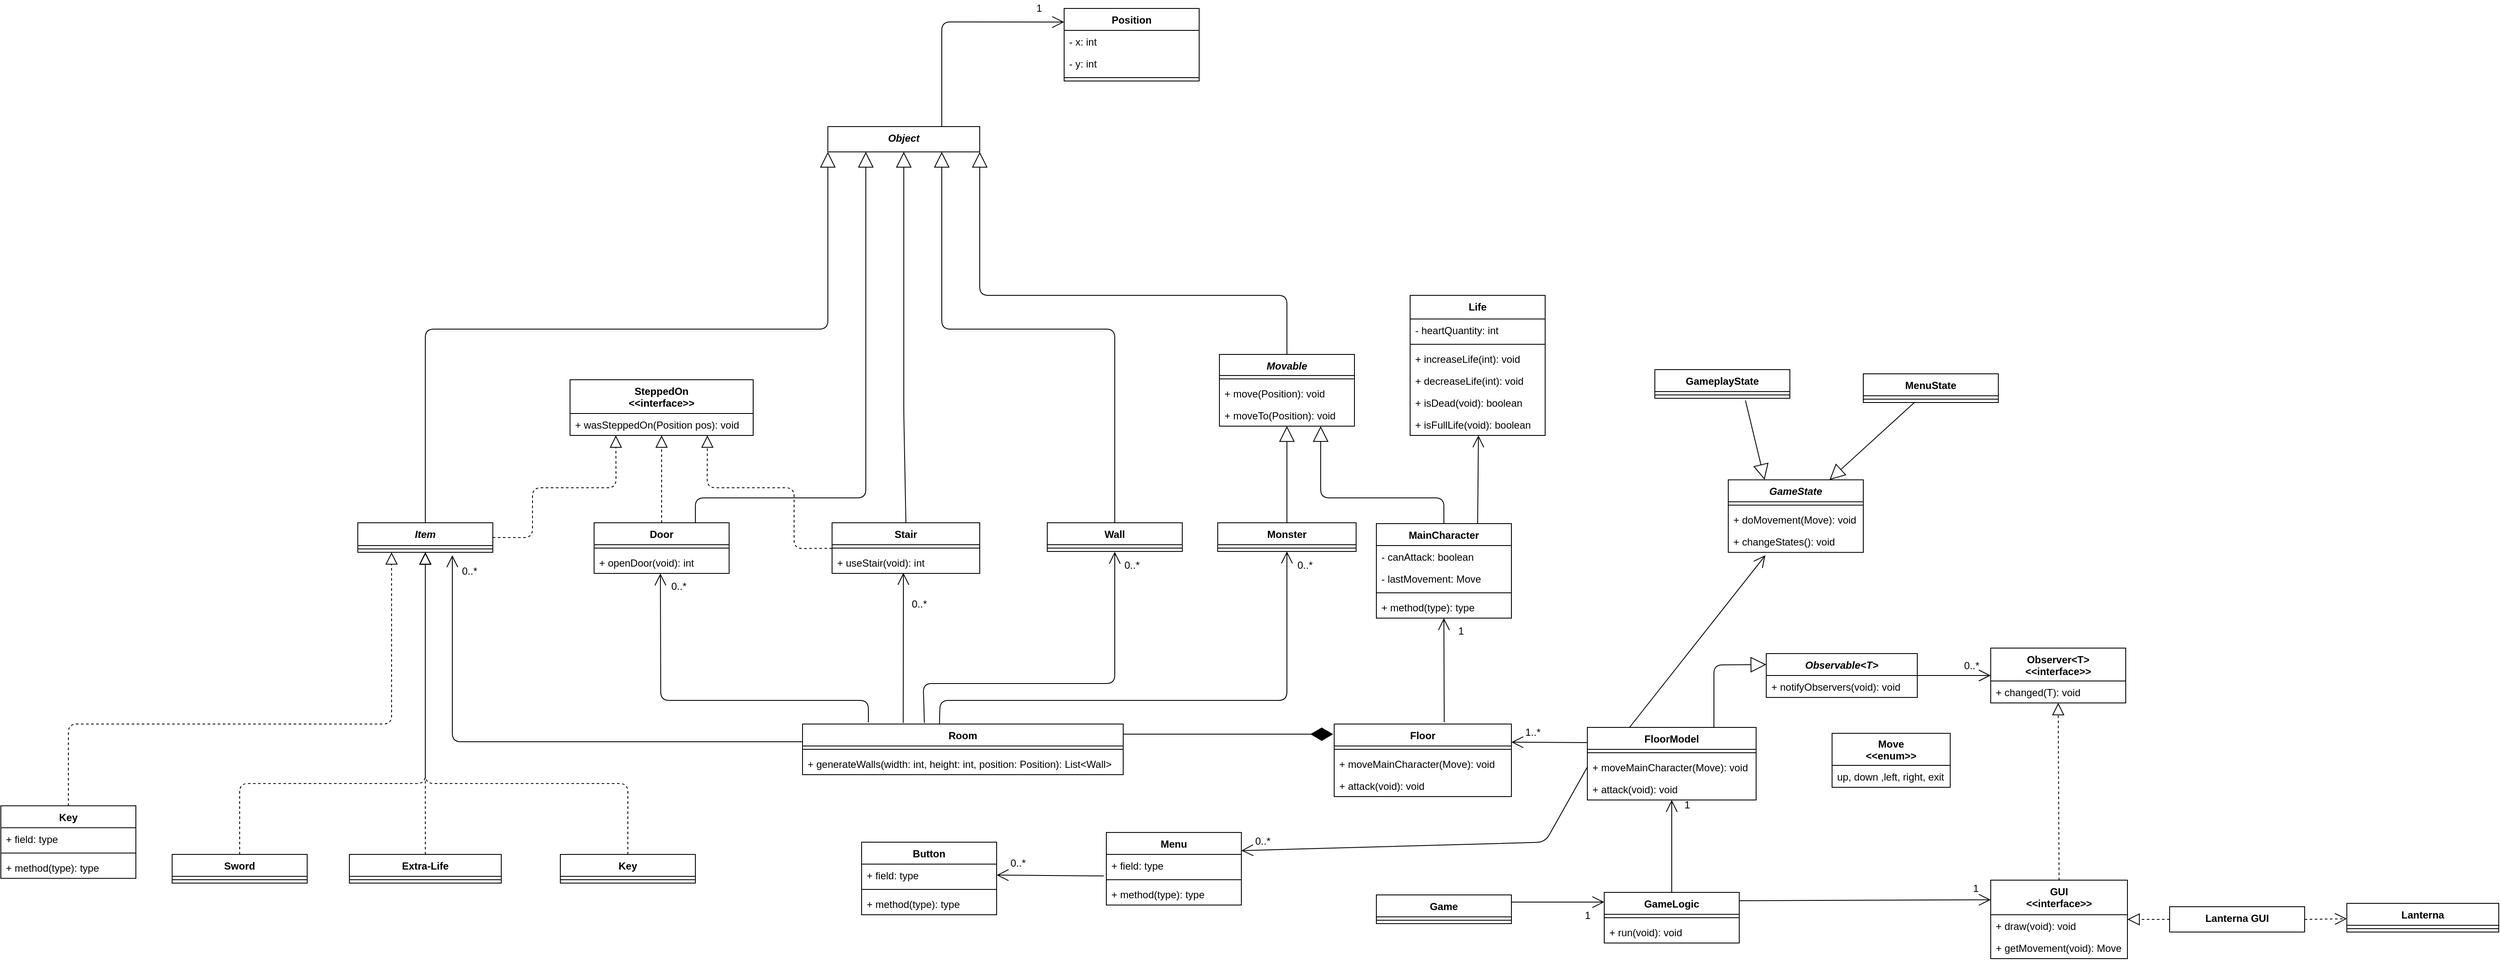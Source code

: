 <mxfile version="11.1.4" type="device"><diagram id="Qv5fJhlNyHThCn63AGKS" name="Page-1"><mxGraphModel dx="2746" dy="2834" grid="1" gridSize="10" guides="1" tooltips="1" connect="1" arrows="1" fold="1" page="1" pageScale="1" pageWidth="827" pageHeight="1169" math="0" shadow="0"><root><mxCell id="0"/><mxCell id="1" parent="0"/><mxCell id="BtzxrmAWBat_4gw1pNYt-29" value="" style="endArrow=block;endSize=16;endFill=0;html=1;entryX=1;entryY=1;entryDx=0;entryDy=0;exitX=0.5;exitY=0;exitDx=0;exitDy=0;" parent="1" source="BtzxrmAWBat_4gw1pNYt-17" target="BtzxrmAWBat_4gw1pNYt-1" edge="1"><mxGeometry y="60" width="160" relative="1" as="geometry"><mxPoint x="130" y="-1928" as="sourcePoint"/><mxPoint x="290" y="-1928" as="targetPoint"/><mxPoint as="offset"/><Array as="points"><mxPoint x="494" y="-1988"/><mxPoint x="130" y="-1988"/></Array></mxGeometry></mxCell><mxCell id="BtzxrmAWBat_4gw1pNYt-39" value="" style="endArrow=block;endSize=16;endFill=0;html=1;entryX=0.5;entryY=1;entryDx=0;entryDy=0;exitX=0.5;exitY=0;exitDx=0;exitDy=0;" parent="1" source="BtzxrmAWBat_4gw1pNYt-25" target="BtzxrmAWBat_4gw1pNYt-17" edge="1"><mxGeometry y="60" width="160" relative="1" as="geometry"><mxPoint x="890" y="-1828" as="sourcePoint"/><mxPoint x="770" y="-1914" as="targetPoint"/><mxPoint as="offset"/></mxGeometry></mxCell><mxCell id="BtzxrmAWBat_4gw1pNYt-44" value="" style="endArrow=block;endSize=16;endFill=0;html=1;exitX=0.5;exitY=0;exitDx=0;exitDy=0;entryX=0.75;entryY=1;entryDx=0;entryDy=0;" parent="1" source="BtzxrmAWBat_4gw1pNYt-40" target="BtzxrmAWBat_4gw1pNYt-17" edge="1"><mxGeometry y="60" width="160" relative="1" as="geometry"><mxPoint x="770" y="-1818" as="sourcePoint"/><mxPoint x="710" y="-1919" as="targetPoint"/><mxPoint as="offset"/><Array as="points"><mxPoint x="680" y="-1748"/><mxPoint x="534" y="-1748"/></Array></mxGeometry></mxCell><mxCell id="BtzxrmAWBat_4gw1pNYt-58" value="" style="endArrow=block;endSize=16;endFill=0;html=1;entryX=0.25;entryY=1;entryDx=0;entryDy=0;exitX=0.75;exitY=0;exitDx=0;exitDy=0;" parent="1" source="BtzxrmAWBat_4gw1pNYt-49" target="BtzxrmAWBat_4gw1pNYt-1" edge="1"><mxGeometry y="60" width="160" relative="1" as="geometry"><mxPoint x="-99.92" y="-1998" as="sourcePoint"/><mxPoint x="-10" y="-2094" as="targetPoint"/><mxPoint as="offset"/><Array as="points"><mxPoint x="-207" y="-1748"/><mxPoint x="-5" y="-1748"/></Array></mxGeometry></mxCell><mxCell id="BtzxrmAWBat_4gw1pNYt-69" value="" style="endArrow=block;dashed=1;endFill=0;endSize=12;html=1;exitX=0.5;exitY=0;exitDx=0;exitDy=0;entryX=0.5;entryY=1;entryDx=0;entryDy=0;" parent="1" source="BtzxrmAWBat_4gw1pNYt-70" target="BtzxrmAWBat_4gw1pNYt-54" edge="1"><mxGeometry width="160" relative="1" as="geometry"><mxPoint x="-627" y="-1453.5" as="sourcePoint"/><mxPoint x="-575" y="-1555.5" as="targetPoint"/><Array as="points"><mxPoint x="-747" y="-1409.5"/><mxPoint x="-527" y="-1409.5"/></Array></mxGeometry></mxCell><mxCell id="BtzxrmAWBat_4gw1pNYt-78" value="" style="endArrow=block;dashed=1;endFill=0;endSize=12;html=1;exitX=0.5;exitY=0;exitDx=0;exitDy=0;entryX=0.5;entryY=1;entryDx=0;entryDy=0;" parent="1" source="BtzxrmAWBat_4gw1pNYt-74" target="BtzxrmAWBat_4gw1pNYt-54" edge="1"><mxGeometry width="160" relative="1" as="geometry"><mxPoint x="-417" y="-1453.5" as="sourcePoint"/><mxPoint x="-527" y="-1680" as="targetPoint"/><Array as="points"><mxPoint x="-287" y="-1409.5"/><mxPoint x="-527" y="-1409.5"/></Array></mxGeometry></mxCell><mxCell id="BtzxrmAWBat_4gw1pNYt-83" value="" style="endArrow=block;dashed=1;endFill=0;endSize=12;html=1;entryX=0.5;entryY=1;entryDx=0;entryDy=0;exitX=0.5;exitY=0;exitDx=0;exitDy=0;" parent="1" source="BtzxrmAWBat_4gw1pNYt-79" target="BtzxrmAWBat_4gw1pNYt-54" edge="1"><mxGeometry width="160" relative="1" as="geometry"><mxPoint x="-530" y="-1329.5" as="sourcePoint"/><mxPoint x="-537" y="-1534.5" as="targetPoint"/></mxGeometry></mxCell><mxCell id="-HOVzy_g3Raz-rn3mTnw-9" value="" style="endArrow=open;endSize=12;dashed=1;html=1;exitX=1;exitY=0.5;exitDx=0;exitDy=0;" parent="1" source="-HOVzy_g3Raz-rn3mTnw-5" target="-HOVzy_g3Raz-rn3mTnw-1" edge="1"><mxGeometry x="-0.5" y="-40" width="160" relative="1" as="geometry"><mxPoint x="1724" y="-1228.59" as="sourcePoint"/><mxPoint x="1780" y="-1239.5" as="targetPoint"/><mxPoint as="offset"/></mxGeometry></mxCell><mxCell id="-HOVzy_g3Raz-rn3mTnw-19" value="" style="endArrow=diamondThin;endFill=1;endSize=24;html=1;entryX=-0.006;entryY=0.14;entryDx=0;entryDy=0;entryPerimeter=0;" parent="1" target="-HOVzy_g3Raz-rn3mTnw-10" edge="1"><mxGeometry width="160" relative="1" as="geometry"><mxPoint x="300" y="-1468" as="sourcePoint"/><mxPoint x="500" y="-1453" as="targetPoint"/></mxGeometry></mxCell><mxCell id="-HOVzy_g3Raz-rn3mTnw-61" value="" style="endArrow=open;endFill=1;endSize=12;html=1;exitX=0.621;exitY=-0.025;exitDx=0;exitDy=0;entryX=0.5;entryY=1;entryDx=0;entryDy=0;exitPerimeter=0;" parent="1" source="-HOVzy_g3Raz-rn3mTnw-10" target="BtzxrmAWBat_4gw1pNYt-40" edge="1"><mxGeometry width="160" relative="1" as="geometry"><mxPoint x="430" y="-1608" as="sourcePoint"/><mxPoint x="600" y="-1708" as="targetPoint"/></mxGeometry></mxCell><mxCell id="-HOVzy_g3Raz-rn3mTnw-62" value="" style="endArrow=open;endFill=1;endSize=12;html=1;exitX=0.427;exitY=0.025;exitDx=0;exitDy=0;entryX=0.5;entryY=1;entryDx=0;entryDy=0;exitPerimeter=0;" parent="1" source="-HOVzy_g3Raz-rn3mTnw-15" target="BtzxrmAWBat_4gw1pNYt-25" edge="1"><mxGeometry width="160" relative="1" as="geometry"><mxPoint x="254" y="-1528" as="sourcePoint"/><mxPoint x="492" y="-1680" as="targetPoint"/><Array as="points"><mxPoint x="83" y="-1508"/><mxPoint x="330" y="-1508"/><mxPoint x="494" y="-1508"/></Array></mxGeometry></mxCell><mxCell id="-HOVzy_g3Raz-rn3mTnw-63" value="0..*" style="text;html=1;align=center;verticalAlign=middle;resizable=0;points=[];autosize=1;" parent="1" vertex="1"><mxGeometry x="500" y="-1678.5" width="30" height="20" as="geometry"/></mxCell><mxCell id="-HOVzy_g3Raz-rn3mTnw-64" value="" style="endArrow=open;endFill=1;endSize=12;html=1;" parent="1" edge="1"><mxGeometry width="160" relative="1" as="geometry"><mxPoint x="-46" y="-1459" as="sourcePoint"/><mxPoint x="-495" y="-1680" as="targetPoint"/><Array as="points"><mxPoint x="-120" y="-1459"/><mxPoint x="-250" y="-1459"/><mxPoint x="-388" y="-1459"/><mxPoint x="-495" y="-1459"/></Array></mxGeometry></mxCell><mxCell id="-HOVzy_g3Raz-rn3mTnw-66" value="0..*" style="text;html=1;align=center;verticalAlign=middle;resizable=0;points=[];autosize=1;" parent="1" vertex="1"><mxGeometry x="-490" y="-1671.5" width="30" height="20" as="geometry"/></mxCell><mxCell id="-HOVzy_g3Raz-rn3mTnw-69" value="" style="endArrow=open;endFill=1;endSize=12;html=1;entryX=1;entryY=0.25;entryDx=0;entryDy=0;exitX=0.007;exitY=0.209;exitDx=0;exitDy=0;exitPerimeter=0;" parent="1" source="KQ9ZvTbvdiANyhkOMmQp-49" target="-HOVzy_g3Raz-rn3mTnw-10" edge="1"><mxGeometry width="160" relative="1" as="geometry"><mxPoint x="734" y="-1284" as="sourcePoint"/><mxPoint x="894" y="-1284" as="targetPoint"/></mxGeometry></mxCell><mxCell id="-HOVzy_g3Raz-rn3mTnw-70" value="1..*" style="text;html=1;align=center;verticalAlign=middle;resizable=0;points=[];autosize=1;" parent="1" vertex="1"><mxGeometry x="770" y="-1480" width="30" height="20" as="geometry"/></mxCell><mxCell id="-HOVzy_g3Raz-rn3mTnw-75" value="" style="endArrow=open;endFill=1;endSize=12;html=1;entryX=0;entryY=0.25;entryDx=0;entryDy=0;exitX=0.999;exitY=0.165;exitDx=0;exitDy=0;exitPerimeter=0;" parent="1" source="KQ9ZvTbvdiANyhkOMmQp-55" target="-HOVzy_g3Raz-rn3mTnw-71" edge="1"><mxGeometry width="160" relative="1" as="geometry"><mxPoint x="1320" y="-1260" as="sourcePoint"/><mxPoint x="1438.752" y="-1229.922" as="targetPoint"/></mxGeometry></mxCell><mxCell id="-HOVzy_g3Raz-rn3mTnw-76" value="1" style="text;html=1;align=center;verticalAlign=middle;resizable=0;points=[];autosize=1;" parent="1" vertex="1"><mxGeometry x="1300" y="-1295" width="20" height="20" as="geometry"/></mxCell><mxCell id="-HOVzy_g3Raz-rn3mTnw-77" value="" style="endArrow=block;dashed=1;endFill=0;endSize=12;html=1;exitX=0;exitY=0.5;exitDx=0;exitDy=0;" parent="1" source="-HOVzy_g3Raz-rn3mTnw-5" target="-HOVzy_g3Raz-rn3mTnw-71" edge="1"><mxGeometry width="160" relative="1" as="geometry"><mxPoint x="1624" y="-1302.5" as="sourcePoint"/><mxPoint x="1590" y="-1245.5" as="targetPoint"/></mxGeometry></mxCell><mxCell id="QxJhf970LklTc19d8pZJ-1" value="1" style="text;html=1;align=center;verticalAlign=middle;resizable=0;points=[];autosize=1;" parent="1" vertex="1"><mxGeometry x="690" y="-1600" width="20" height="20" as="geometry"/></mxCell><mxCell id="QxJhf970LklTc19d8pZJ-8" value="" style="endArrow=block;endSize=16;endFill=0;html=1;entryX=0.75;entryY=1;entryDx=0;entryDy=0;exitX=0.5;exitY=0;exitDx=0;exitDy=0;" parent="1" source="dQD2UzxbsZ20YHqTArjw-9" target="BtzxrmAWBat_4gw1pNYt-1" edge="1"><mxGeometry width="160" relative="1" as="geometry"><mxPoint x="170" y="-2078" as="sourcePoint"/><mxPoint x="160" y="-2068" as="targetPoint"/><Array as="points"><mxPoint x="290" y="-1948"/><mxPoint x="85" y="-1948"/></Array></mxGeometry></mxCell><mxCell id="QxJhf970LklTc19d8pZJ-13" value="" style="endArrow=open;endFill=1;endSize=12;html=1;entryX=0.491;entryY=1.005;entryDx=0;entryDy=0;entryPerimeter=0;" parent="1" target="BtzxrmAWBat_4gw1pNYt-52" edge="1"><mxGeometry width="160" relative="1" as="geometry"><mxPoint x="-2" y="-1482" as="sourcePoint"/><mxPoint x="-70" y="-1688" as="targetPoint"/><Array as="points"><mxPoint x="-2" y="-1508"/><mxPoint x="-248" y="-1508"/></Array></mxGeometry></mxCell><mxCell id="QxJhf970LklTc19d8pZJ-16" value="" style="endArrow=open;endFill=1;endSize=12;html=1;exitX=0.75;exitY=0;exitDx=0;exitDy=0;entryX=0.506;entryY=1;entryDx=0;entryDy=0;entryPerimeter=0;" parent="1" source="BtzxrmAWBat_4gw1pNYt-40" target="QxJhf970LklTc19d8pZJ-20" edge="1"><mxGeometry width="160" relative="1" as="geometry"><mxPoint x="930" y="-1918" as="sourcePoint"/><mxPoint x="1100" y="-1918" as="targetPoint"/></mxGeometry></mxCell><mxCell id="QxJhf970LklTc19d8pZJ-21" value="" style="endArrow=open;endFill=1;endSize=12;html=1;exitX=0.75;exitY=0;exitDx=0;exitDy=0;entryX=0;entryY=0.188;entryDx=0;entryDy=0;entryPerimeter=0;" parent="1" source="BtzxrmAWBat_4gw1pNYt-1" target="BtzxrmAWBat_4gw1pNYt-5" edge="1"><mxGeometry width="160" relative="1" as="geometry"><mxPoint x="270" y="-2273" as="sourcePoint"/><mxPoint x="390" y="-2272.59" as="targetPoint"/><Array as="points"><mxPoint x="85" y="-2312"/></Array></mxGeometry></mxCell><mxCell id="QxJhf970LklTc19d8pZJ-22" value="1" style="text;html=1;align=center;verticalAlign=middle;resizable=0;points=[];autosize=1;" parent="1" vertex="1"><mxGeometry x="190" y="-2338" width="20" height="20" as="geometry"/></mxCell><mxCell id="dQD2UzxbsZ20YHqTArjw-20" value="" style="endArrow=open;endFill=1;endSize=12;html=1;exitX=0.314;exitY=-0.021;exitDx=0;exitDy=0;entryX=0.483;entryY=0.976;entryDx=0;entryDy=0;entryPerimeter=0;exitPerimeter=0;" parent="1" source="-HOVzy_g3Raz-rn3mTnw-15" target="dQD2UzxbsZ20YHqTArjw-8" edge="1"><mxGeometry width="160" relative="1" as="geometry"><mxPoint x="242.5" y="-1478" as="sourcePoint"/><mxPoint x="38" y="-1630" as="targetPoint"/><Array as="points"/></mxGeometry></mxCell><mxCell id="dQD2UzxbsZ20YHqTArjw-21" value="0..*" style="text;html=1;align=center;verticalAlign=middle;resizable=0;points=[];autosize=1;" parent="1" vertex="1"><mxGeometry x="42.5" y="-1632.5" width="30" height="20" as="geometry"/></mxCell><mxCell id="dQD2UzxbsZ20YHqTArjw-22" value="" style="endArrow=open;endFill=1;endSize=12;html=1;exitX=0.38;exitY=-0.021;exitDx=0;exitDy=0;exitPerimeter=0;" parent="1" source="-HOVzy_g3Raz-rn3mTnw-15" edge="1"><mxGeometry width="160" relative="1" as="geometry"><mxPoint x="298" y="-1498" as="sourcePoint"/><mxPoint x="290" y="-1684" as="targetPoint"/><Array as="points"><mxPoint x="63" y="-1528"/><mxPoint x="290" y="-1528"/></Array></mxGeometry></mxCell><mxCell id="dQD2UzxbsZ20YHqTArjw-23" value="0..*" style="text;html=1;align=center;verticalAlign=middle;resizable=0;points=[];autosize=1;" parent="1" vertex="1"><mxGeometry x="295" y="-1678.5" width="30" height="20" as="geometry"/></mxCell><mxCell id="KQ9ZvTbvdiANyhkOMmQp-1" value="" style="endArrow=block;endSize=16;endFill=0;html=1;entryX=0.5;entryY=1;entryDx=0;entryDy=0;exitX=0.5;exitY=0;exitDx=0;exitDy=0;" parent="1" source="dQD2UzxbsZ20YHqTArjw-5" target="BtzxrmAWBat_4gw1pNYt-1" edge="1"><mxGeometry y="60" width="160" relative="1" as="geometry"><mxPoint x="-117.298" y="-1734" as="sourcePoint"/><mxPoint x="5" y="-2148" as="targetPoint"/><mxPoint as="offset"/><Array as="points"><mxPoint x="40" y="-1848"/></Array></mxGeometry></mxCell><mxCell id="KQ9ZvTbvdiANyhkOMmQp-2" value="" style="endArrow=block;dashed=1;endFill=0;endSize=12;html=1;entryX=0.25;entryY=1;entryDx=0;entryDy=0;" parent="1" source="BtzxrmAWBat_4gw1pNYt-54" target="dQD2UzxbsZ20YHqTArjw-13" edge="1"><mxGeometry width="160" relative="1" as="geometry"><mxPoint x="-590" y="-1667" as="sourcePoint"/><mxPoint x="-590" y="-1898.0" as="targetPoint"/><Array as="points"><mxPoint x="-400" y="-1701"/><mxPoint x="-400" y="-1760"/><mxPoint x="-301" y="-1760"/></Array></mxGeometry></mxCell><mxCell id="KQ9ZvTbvdiANyhkOMmQp-3" value="" style="endArrow=block;dashed=1;endFill=0;endSize=12;html=1;entryX=0.5;entryY=1;entryDx=0;entryDy=0;exitX=0.5;exitY=0;exitDx=0;exitDy=0;" parent="1" source="BtzxrmAWBat_4gw1pNYt-49" target="dQD2UzxbsZ20YHqTArjw-13" edge="1"><mxGeometry width="160" relative="1" as="geometry"><mxPoint x="-410" y="-1734" as="sourcePoint"/><mxPoint x="-295" y="-1908" as="targetPoint"/></mxGeometry></mxCell><mxCell id="KQ9ZvTbvdiANyhkOMmQp-4" value="" style="endArrow=block;dashed=1;endFill=0;endSize=12;html=1;entryX=0.75;entryY=1;entryDx=0;entryDy=0;" parent="1" source="dQD2UzxbsZ20YHqTArjw-5" target="dQD2UzxbsZ20YHqTArjw-13" edge="1"><mxGeometry width="160" relative="1" as="geometry"><mxPoint x="-170" y="-1734" as="sourcePoint"/><mxPoint x="-295" y="-1908" as="targetPoint"/><Array as="points"><mxPoint x="-90" y="-1688"/><mxPoint x="-90" y="-1760"/><mxPoint x="-193" y="-1760"/></Array></mxGeometry></mxCell><mxCell id="KQ9ZvTbvdiANyhkOMmQp-5" value="" style="endArrow=block;endSize=16;endFill=0;html=1;entryX=0;entryY=1;entryDx=0;entryDy=0;exitX=0.5;exitY=0;exitDx=0;exitDy=0;" parent="1" source="BtzxrmAWBat_4gw1pNYt-54" target="BtzxrmAWBat_4gw1pNYt-1" edge="1"><mxGeometry y="60" width="160" relative="1" as="geometry"><mxPoint x="-121.759" y="-1734" as="sourcePoint"/><mxPoint x="-42.34" y="-2148.39" as="targetPoint"/><mxPoint as="offset"/><Array as="points"><mxPoint x="-527" y="-1948"/><mxPoint x="-50" y="-1948"/></Array></mxGeometry></mxCell><mxCell id="KQ9ZvTbvdiANyhkOMmQp-29" value="" style="endArrow=block;dashed=1;endFill=0;endSize=12;html=1;exitX=0.5;exitY=0;exitDx=0;exitDy=0;" parent="1" source="-HOVzy_g3Raz-rn3mTnw-71" target="KQ9ZvTbvdiANyhkOMmQp-35" edge="1"><mxGeometry width="160" relative="1" as="geometry"><mxPoint x="1300" y="-1408" as="sourcePoint"/><mxPoint x="1405.04" y="-1497" as="targetPoint"/><Array as="points"><mxPoint x="1408" y="-1490"/></Array></mxGeometry></mxCell><mxCell id="KQ9ZvTbvdiANyhkOMmQp-33" value="0..*" style="text;html=1;align=center;verticalAlign=middle;resizable=0;points=[];autosize=1;" parent="1" vertex="1"><mxGeometry x="-242" y="-1653.5" width="30" height="20" as="geometry"/></mxCell><mxCell id="BtzxrmAWBat_4gw1pNYt-5" value="Position" style="swimlane;fontStyle=1;align=center;verticalAlign=top;childLayout=stackLayout;horizontal=1;startSize=26;horizontalStack=0;resizeParent=1;resizeParentMax=0;resizeLast=0;collapsible=1;marginBottom=0;" parent="1" vertex="1"><mxGeometry x="230" y="-2328" width="160" height="86" as="geometry"/></mxCell><mxCell id="BtzxrmAWBat_4gw1pNYt-6" value="- x: int" style="text;strokeColor=none;fillColor=none;align=left;verticalAlign=top;spacingLeft=4;spacingRight=4;overflow=hidden;rotatable=0;points=[[0,0.5],[1,0.5]];portConstraint=eastwest;" parent="BtzxrmAWBat_4gw1pNYt-5" vertex="1"><mxGeometry y="26" width="160" height="26" as="geometry"/></mxCell><mxCell id="BtzxrmAWBat_4gw1pNYt-9" value="- y: int" style="text;strokeColor=none;fillColor=none;align=left;verticalAlign=top;spacingLeft=4;spacingRight=4;overflow=hidden;rotatable=0;points=[[0,0.5],[1,0.5]];portConstraint=eastwest;" parent="BtzxrmAWBat_4gw1pNYt-5" vertex="1"><mxGeometry y="52" width="160" height="26" as="geometry"/></mxCell><mxCell id="BtzxrmAWBat_4gw1pNYt-7" value="" style="line;strokeWidth=1;fillColor=none;align=left;verticalAlign=middle;spacingTop=-1;spacingLeft=3;spacingRight=3;rotatable=0;labelPosition=right;points=[];portConstraint=eastwest;" parent="BtzxrmAWBat_4gw1pNYt-5" vertex="1"><mxGeometry y="78" width="160" height="8" as="geometry"/></mxCell><mxCell id="BtzxrmAWBat_4gw1pNYt-1" value="Object" style="swimlane;fontStyle=3;align=center;verticalAlign=top;childLayout=stackLayout;horizontal=1;startSize=30;horizontalStack=0;resizeParent=1;resizeParentMax=0;resizeLast=0;collapsible=1;marginBottom=0;" parent="1" vertex="1"><mxGeometry x="-50" y="-2188" width="180" height="30" as="geometry"/></mxCell><mxCell id="BtzxrmAWBat_4gw1pNYt-17" value="Movable&#10;" style="swimlane;fontStyle=3;align=center;verticalAlign=top;childLayout=stackLayout;horizontal=1;startSize=25;horizontalStack=0;resizeParent=1;resizeParentMax=0;resizeLast=0;collapsible=1;marginBottom=0;" parent="1" vertex="1"><mxGeometry x="414" y="-1918" width="160" height="85" as="geometry"/></mxCell><mxCell id="ct3tuwri23f7Ci6YK6_Z-9" value="" style="line;strokeWidth=1;fillColor=none;align=left;verticalAlign=middle;spacingTop=-1;spacingLeft=3;spacingRight=3;rotatable=0;labelPosition=right;points=[];portConstraint=eastwest;" parent="BtzxrmAWBat_4gw1pNYt-17" vertex="1"><mxGeometry y="25" width="160" height="8" as="geometry"/></mxCell><mxCell id="BtzxrmAWBat_4gw1pNYt-20" value="+ move(Position): void" style="text;strokeColor=none;fillColor=none;align=left;verticalAlign=top;spacingLeft=4;spacingRight=4;overflow=hidden;rotatable=0;points=[[0,0.5],[1,0.5]];portConstraint=eastwest;" parent="BtzxrmAWBat_4gw1pNYt-17" vertex="1"><mxGeometry y="33" width="160" height="26" as="geometry"/></mxCell><mxCell id="ct3tuwri23f7Ci6YK6_Z-10" value="+ moveTo(Position): void" style="text;strokeColor=none;fillColor=none;align=left;verticalAlign=top;spacingLeft=4;spacingRight=4;overflow=hidden;rotatable=0;points=[[0,0.5],[1,0.5]];portConstraint=eastwest;" parent="BtzxrmAWBat_4gw1pNYt-17" vertex="1"><mxGeometry y="59" width="160" height="26" as="geometry"/></mxCell><mxCell id="BtzxrmAWBat_4gw1pNYt-74" value="Key" style="swimlane;fontStyle=1;align=center;verticalAlign=top;childLayout=stackLayout;horizontal=1;startSize=26;horizontalStack=0;resizeParent=1;resizeParentMax=0;resizeLast=0;collapsible=1;marginBottom=0;" parent="1" vertex="1"><mxGeometry x="-367" y="-1325.5" width="160" height="34" as="geometry"/></mxCell><mxCell id="BtzxrmAWBat_4gw1pNYt-76" value="" style="line;strokeWidth=1;fillColor=none;align=left;verticalAlign=middle;spacingTop=-1;spacingLeft=3;spacingRight=3;rotatable=0;labelPosition=right;points=[];portConstraint=eastwest;" parent="BtzxrmAWBat_4gw1pNYt-74" vertex="1"><mxGeometry y="26" width="160" height="8" as="geometry"/></mxCell><mxCell id="BtzxrmAWBat_4gw1pNYt-79" value="Extra-Life" style="swimlane;fontStyle=1;align=center;verticalAlign=top;childLayout=stackLayout;horizontal=1;startSize=26;horizontalStack=0;resizeParent=1;resizeParentMax=0;resizeLast=0;collapsible=1;marginBottom=0;" parent="1" vertex="1"><mxGeometry x="-617" y="-1325.5" width="180" height="34" as="geometry"/></mxCell><mxCell id="BtzxrmAWBat_4gw1pNYt-81" value="" style="line;strokeWidth=1;fillColor=none;align=left;verticalAlign=middle;spacingTop=-1;spacingLeft=3;spacingRight=3;rotatable=0;labelPosition=right;points=[];portConstraint=eastwest;" parent="BtzxrmAWBat_4gw1pNYt-79" vertex="1"><mxGeometry y="26" width="180" height="8" as="geometry"/></mxCell><mxCell id="BtzxrmAWBat_4gw1pNYt-70" value="Sword" style="swimlane;fontStyle=1;align=center;verticalAlign=top;childLayout=stackLayout;horizontal=1;startSize=26;horizontalStack=0;resizeParent=1;resizeParentMax=0;resizeLast=0;collapsible=1;marginBottom=0;" parent="1" vertex="1"><mxGeometry x="-827" y="-1325.5" width="160" height="34" as="geometry"/></mxCell><mxCell id="BtzxrmAWBat_4gw1pNYt-72" value="" style="line;strokeWidth=1;fillColor=none;align=left;verticalAlign=middle;spacingTop=-1;spacingLeft=3;spacingRight=3;rotatable=0;labelPosition=right;points=[];portConstraint=eastwest;" parent="BtzxrmAWBat_4gw1pNYt-70" vertex="1"><mxGeometry y="26" width="160" height="8" as="geometry"/></mxCell><mxCell id="BtzxrmAWBat_4gw1pNYt-54" value="Item&#10;" style="swimlane;fontStyle=3;align=center;verticalAlign=top;childLayout=stackLayout;horizontal=1;startSize=27;horizontalStack=0;resizeParent=1;resizeParentMax=0;resizeLast=0;collapsible=1;marginBottom=0;" parent="1" vertex="1"><mxGeometry x="-607" y="-1718.5" width="160" height="35" as="geometry"/></mxCell><mxCell id="BtzxrmAWBat_4gw1pNYt-56" value="" style="line;strokeWidth=1;fillColor=none;align=left;verticalAlign=middle;spacingTop=-1;spacingLeft=3;spacingRight=3;rotatable=0;labelPosition=right;points=[];portConstraint=eastwest;" parent="BtzxrmAWBat_4gw1pNYt-54" vertex="1"><mxGeometry y="27" width="160" height="8" as="geometry"/></mxCell><mxCell id="-HOVzy_g3Raz-rn3mTnw-15" value="Room" style="swimlane;fontStyle=1;align=center;verticalAlign=top;childLayout=stackLayout;horizontal=1;startSize=26;horizontalStack=0;resizeParent=1;resizeParentMax=0;resizeLast=0;collapsible=1;marginBottom=0;" parent="1" vertex="1"><mxGeometry x="-80" y="-1480" width="380" height="60" as="geometry"/></mxCell><mxCell id="-HOVzy_g3Raz-rn3mTnw-17" value="" style="line;strokeWidth=1;fillColor=none;align=left;verticalAlign=middle;spacingTop=-1;spacingLeft=3;spacingRight=3;rotatable=0;labelPosition=right;points=[];portConstraint=eastwest;" parent="-HOVzy_g3Raz-rn3mTnw-15" vertex="1"><mxGeometry y="26" width="380" height="8" as="geometry"/></mxCell><mxCell id="-HOVzy_g3Raz-rn3mTnw-18" value="+ generateWalls(width: int, height: int, position: Position): List&lt;Wall&gt;" style="text;strokeColor=none;fillColor=none;align=left;verticalAlign=top;spacingLeft=4;spacingRight=4;overflow=hidden;rotatable=0;points=[[0,0.5],[1,0.5]];portConstraint=eastwest;" parent="-HOVzy_g3Raz-rn3mTnw-15" vertex="1"><mxGeometry y="34" width="380" height="26" as="geometry"/></mxCell><mxCell id="-HOVzy_g3Raz-rn3mTnw-10" value="Floor" style="swimlane;fontStyle=1;align=center;verticalAlign=top;childLayout=stackLayout;horizontal=1;startSize=26;horizontalStack=0;resizeParent=1;resizeParentMax=0;resizeLast=0;collapsible=1;marginBottom=0;" parent="1" vertex="1"><mxGeometry x="550" y="-1480" width="210" height="86" as="geometry"/></mxCell><mxCell id="-HOVzy_g3Raz-rn3mTnw-12" value="" style="line;strokeWidth=1;fillColor=none;align=left;verticalAlign=middle;spacingTop=-1;spacingLeft=3;spacingRight=3;rotatable=0;labelPosition=right;points=[];portConstraint=eastwest;" parent="-HOVzy_g3Raz-rn3mTnw-10" vertex="1"><mxGeometry y="26" width="210" height="8" as="geometry"/></mxCell><mxCell id="-HOVzy_g3Raz-rn3mTnw-13" value="+ moveMainCharacter(Move): void" style="text;strokeColor=none;fillColor=none;align=left;verticalAlign=top;spacingLeft=4;spacingRight=4;overflow=hidden;rotatable=0;points=[[0,0.5],[1,0.5]];portConstraint=eastwest;" parent="-HOVzy_g3Raz-rn3mTnw-10" vertex="1"><mxGeometry y="34" width="210" height="26" as="geometry"/></mxCell><mxCell id="ct3tuwri23f7Ci6YK6_Z-12" value="+ attack(void): void" style="text;strokeColor=none;fillColor=none;align=left;verticalAlign=top;spacingLeft=4;spacingRight=4;overflow=hidden;rotatable=0;points=[[0,0.5],[1,0.5]];portConstraint=eastwest;" parent="-HOVzy_g3Raz-rn3mTnw-10" vertex="1"><mxGeometry y="60" width="210" height="26" as="geometry"/></mxCell><mxCell id="BtzxrmAWBat_4gw1pNYt-49" value="Door" style="swimlane;fontStyle=1;align=center;verticalAlign=top;childLayout=stackLayout;horizontal=1;startSize=26;horizontalStack=0;resizeParent=1;resizeParentMax=0;resizeLast=0;collapsible=1;marginBottom=0;" parent="1" vertex="1"><mxGeometry x="-327" y="-1718.5" width="160" height="60" as="geometry"/></mxCell><mxCell id="BtzxrmAWBat_4gw1pNYt-51" value="" style="line;strokeWidth=1;fillColor=none;align=left;verticalAlign=middle;spacingTop=-1;spacingLeft=3;spacingRight=3;rotatable=0;labelPosition=right;points=[];portConstraint=eastwest;" parent="BtzxrmAWBat_4gw1pNYt-49" vertex="1"><mxGeometry y="26" width="160" height="8" as="geometry"/></mxCell><mxCell id="BtzxrmAWBat_4gw1pNYt-52" value="+ openDoor(void): int" style="text;strokeColor=none;fillColor=none;align=left;verticalAlign=top;spacingLeft=4;spacingRight=4;overflow=hidden;rotatable=0;points=[[0,0.5],[1,0.5]];portConstraint=eastwest;" parent="BtzxrmAWBat_4gw1pNYt-49" vertex="1"><mxGeometry y="34" width="160" height="26" as="geometry"/></mxCell><mxCell id="dQD2UzxbsZ20YHqTArjw-5" value="Stair" style="swimlane;fontStyle=1;align=center;verticalAlign=top;childLayout=stackLayout;horizontal=1;startSize=26;horizontalStack=0;resizeParent=1;resizeParentMax=0;resizeLast=0;collapsible=1;marginBottom=0;" parent="1" vertex="1"><mxGeometry x="-45" y="-1718.5" width="175" height="60" as="geometry"/></mxCell><mxCell id="CVArnTtETVHESIg3YYdq-1" value="" style="line;strokeWidth=1;fillColor=none;align=left;verticalAlign=middle;spacingTop=-1;spacingLeft=3;spacingRight=3;rotatable=0;labelPosition=right;points=[];portConstraint=eastwest;" parent="dQD2UzxbsZ20YHqTArjw-5" vertex="1"><mxGeometry y="26" width="175" height="8" as="geometry"/></mxCell><mxCell id="dQD2UzxbsZ20YHqTArjw-8" value="+ useStair(void): int" style="text;strokeColor=none;fillColor=none;align=left;verticalAlign=top;spacingLeft=4;spacingRight=4;overflow=hidden;rotatable=0;points=[[0,0.5],[1,0.5]];portConstraint=eastwest;" parent="dQD2UzxbsZ20YHqTArjw-5" vertex="1"><mxGeometry y="34" width="175" height="26" as="geometry"/></mxCell><mxCell id="BtzxrmAWBat_4gw1pNYt-40" value="MainCharacter" style="swimlane;fontStyle=1;align=center;verticalAlign=top;childLayout=stackLayout;horizontal=1;startSize=26;horizontalStack=0;resizeParent=1;resizeParentMax=0;resizeLast=0;collapsible=1;marginBottom=0;" parent="1" vertex="1"><mxGeometry x="600" y="-1717.5" width="160" height="112" as="geometry"/></mxCell><mxCell id="BtzxrmAWBat_4gw1pNYt-41" value="- canAttack: boolean" style="text;strokeColor=none;fillColor=none;align=left;verticalAlign=top;spacingLeft=4;spacingRight=4;overflow=hidden;rotatable=0;points=[[0,0.5],[1,0.5]];portConstraint=eastwest;" parent="BtzxrmAWBat_4gw1pNYt-40" vertex="1"><mxGeometry y="26" width="160" height="26" as="geometry"/></mxCell><mxCell id="ct3tuwri23f7Ci6YK6_Z-3" value="- lastMovement: Move" style="text;strokeColor=none;fillColor=none;align=left;verticalAlign=top;spacingLeft=4;spacingRight=4;overflow=hidden;rotatable=0;points=[[0,0.5],[1,0.5]];portConstraint=eastwest;" parent="BtzxrmAWBat_4gw1pNYt-40" vertex="1"><mxGeometry y="52" width="160" height="26" as="geometry"/></mxCell><mxCell id="CVArnTtETVHESIg3YYdq-4" value="" style="line;strokeWidth=1;fillColor=none;align=left;verticalAlign=middle;spacingTop=-1;spacingLeft=3;spacingRight=3;rotatable=0;labelPosition=right;points=[];portConstraint=eastwest;" parent="BtzxrmAWBat_4gw1pNYt-40" vertex="1"><mxGeometry y="78" width="160" height="8" as="geometry"/></mxCell><mxCell id="BtzxrmAWBat_4gw1pNYt-43" value="+ method(type): type" style="text;strokeColor=none;fillColor=none;align=left;verticalAlign=top;spacingLeft=4;spacingRight=4;overflow=hidden;rotatable=0;points=[[0,0.5],[1,0.5]];portConstraint=eastwest;" parent="BtzxrmAWBat_4gw1pNYt-40" vertex="1"><mxGeometry y="86" width="160" height="26" as="geometry"/></mxCell><mxCell id="BtzxrmAWBat_4gw1pNYt-30" value="Life&#10;" style="swimlane;fontStyle=1;align=center;verticalAlign=top;childLayout=stackLayout;horizontal=1;startSize=28;horizontalStack=0;resizeParent=1;resizeParentMax=0;resizeLast=0;collapsible=1;marginBottom=0;" parent="1" vertex="1"><mxGeometry x="640" y="-1988" width="160" height="166" as="geometry"/></mxCell><mxCell id="BtzxrmAWBat_4gw1pNYt-34" value="- heartQuantity: int" style="text;strokeColor=none;fillColor=none;align=left;verticalAlign=top;spacingLeft=4;spacingRight=4;overflow=hidden;rotatable=0;points=[[0,0.5],[1,0.5]];portConstraint=eastwest;" parent="BtzxrmAWBat_4gw1pNYt-30" vertex="1"><mxGeometry y="28" width="160" height="26" as="geometry"/></mxCell><mxCell id="BtzxrmAWBat_4gw1pNYt-32" value="" style="line;strokeWidth=1;fillColor=none;align=left;verticalAlign=middle;spacingTop=-1;spacingLeft=3;spacingRight=3;rotatable=0;labelPosition=right;points=[];portConstraint=eastwest;" parent="BtzxrmAWBat_4gw1pNYt-30" vertex="1"><mxGeometry y="54" width="160" height="8" as="geometry"/></mxCell><mxCell id="BtzxrmAWBat_4gw1pNYt-33" value="+ increaseLife(int): void" style="text;strokeColor=none;fillColor=none;align=left;verticalAlign=top;spacingLeft=4;spacingRight=4;overflow=hidden;rotatable=0;points=[[0,0.5],[1,0.5]];portConstraint=eastwest;" parent="BtzxrmAWBat_4gw1pNYt-30" vertex="1"><mxGeometry y="62" width="160" height="26" as="geometry"/></mxCell><mxCell id="QxJhf970LklTc19d8pZJ-18" value="+ decreaseLife(int): void" style="text;strokeColor=none;fillColor=none;align=left;verticalAlign=top;spacingLeft=4;spacingRight=4;overflow=hidden;rotatable=0;points=[[0,0.5],[1,0.5]];portConstraint=eastwest;" parent="BtzxrmAWBat_4gw1pNYt-30" vertex="1"><mxGeometry y="88" width="160" height="26" as="geometry"/></mxCell><mxCell id="QxJhf970LklTc19d8pZJ-19" value="+ isDead(void): boolean" style="text;strokeColor=none;fillColor=none;align=left;verticalAlign=top;spacingLeft=4;spacingRight=4;overflow=hidden;rotatable=0;points=[[0,0.5],[1,0.5]];portConstraint=eastwest;" parent="BtzxrmAWBat_4gw1pNYt-30" vertex="1"><mxGeometry y="114" width="160" height="26" as="geometry"/></mxCell><mxCell id="QxJhf970LklTc19d8pZJ-20" value="+ isFullLife(void): boolean" style="text;strokeColor=none;fillColor=none;align=left;verticalAlign=top;spacingLeft=4;spacingRight=4;overflow=hidden;rotatable=0;points=[[0,0.5],[1,0.5]];portConstraint=eastwest;" parent="BtzxrmAWBat_4gw1pNYt-30" vertex="1"><mxGeometry y="140" width="160" height="26" as="geometry"/></mxCell><mxCell id="dQD2UzxbsZ20YHqTArjw-13" value="SteppedOn&#10;&lt;&lt;interface&gt;&gt;&#10;" style="swimlane;fontStyle=1;align=center;verticalAlign=top;childLayout=stackLayout;horizontal=1;startSize=40;horizontalStack=0;resizeParent=1;resizeParentMax=0;resizeLast=0;collapsible=1;marginBottom=0;" parent="1" vertex="1"><mxGeometry x="-355.5" y="-1888" width="217" height="66" as="geometry"/></mxCell><mxCell id="KQ9ZvTbvdiANyhkOMmQp-54" value="+ wasSteppedOn(Position pos): void" style="text;strokeColor=none;fillColor=none;align=left;verticalAlign=top;spacingLeft=4;spacingRight=4;overflow=hidden;rotatable=0;points=[[0,0.5],[1,0.5]];portConstraint=eastwest;" parent="dQD2UzxbsZ20YHqTArjw-13" vertex="1"><mxGeometry y="40" width="217" height="26" as="geometry"/></mxCell><mxCell id="dQD2UzxbsZ20YHqTArjw-9" value="Wall" style="swimlane;fontStyle=1;align=center;verticalAlign=top;childLayout=stackLayout;horizontal=1;startSize=26;horizontalStack=0;resizeParent=1;resizeParentMax=0;resizeLast=0;collapsible=1;marginBottom=0;" parent="1" vertex="1"><mxGeometry x="210" y="-1718.5" width="160" height="34" as="geometry"/></mxCell><mxCell id="CVArnTtETVHESIg3YYdq-2" value="" style="line;strokeWidth=1;fillColor=none;align=left;verticalAlign=middle;spacingTop=-1;spacingLeft=3;spacingRight=3;rotatable=0;labelPosition=right;points=[];portConstraint=eastwest;" parent="dQD2UzxbsZ20YHqTArjw-9" vertex="1"><mxGeometry y="26" width="160" height="8" as="geometry"/></mxCell><mxCell id="BtzxrmAWBat_4gw1pNYt-25" value="Monster" style="swimlane;fontStyle=1;align=center;verticalAlign=top;childLayout=stackLayout;horizontal=1;startSize=26;horizontalStack=0;resizeParent=1;resizeParentMax=0;resizeLast=0;collapsible=1;marginBottom=0;" parent="1" vertex="1"><mxGeometry x="412" y="-1718.5" width="164" height="34" as="geometry"/></mxCell><mxCell id="CVArnTtETVHESIg3YYdq-3" value="" style="line;strokeWidth=1;fillColor=none;align=left;verticalAlign=middle;spacingTop=-1;spacingLeft=3;spacingRight=3;rotatable=0;labelPosition=right;points=[];portConstraint=eastwest;" parent="BtzxrmAWBat_4gw1pNYt-25" vertex="1"><mxGeometry y="26" width="164" height="8" as="geometry"/></mxCell><mxCell id="KQ9ZvTbvdiANyhkOMmQp-60" value="" style="endArrow=open;endFill=1;endSize=12;html=1;entryX=0.5;entryY=1;entryDx=0;entryDy=0;exitX=0.5;exitY=0;exitDx=0;exitDy=0;" parent="1" source="KQ9ZvTbvdiANyhkOMmQp-55" target="KQ9ZvTbvdiANyhkOMmQp-49" edge="1"><mxGeometry width="160" relative="1" as="geometry"><mxPoint x="830" y="-1325.5" as="sourcePoint"/><mxPoint x="740" y="-1325.5" as="targetPoint"/></mxGeometry></mxCell><mxCell id="KQ9ZvTbvdiANyhkOMmQp-61" value="1" style="text;html=1;align=center;verticalAlign=middle;resizable=0;points=[];autosize=1;" parent="1" vertex="1"><mxGeometry x="958" y="-1394" width="20" height="20" as="geometry"/></mxCell><mxCell id="KQ9ZvTbvdiANyhkOMmQp-62" value="" style="endArrow=open;endFill=1;endSize=12;html=1;entryX=0;entryY=0.192;entryDx=0;entryDy=0;exitX=1;exitY=0.25;exitDx=0;exitDy=0;entryPerimeter=0;" parent="1" source="-HOVzy_g3Raz-rn3mTnw-23" target="KQ9ZvTbvdiANyhkOMmQp-55" edge="1"><mxGeometry width="160" relative="1" as="geometry"><mxPoint x="940" y="-1281.5" as="sourcePoint"/><mxPoint x="940" y="-1384" as="targetPoint"/></mxGeometry></mxCell><mxCell id="KQ9ZvTbvdiANyhkOMmQp-63" value="1" style="text;html=1;align=center;verticalAlign=middle;resizable=0;points=[];autosize=1;" parent="1" vertex="1"><mxGeometry x="840" y="-1263.5" width="20" height="20" as="geometry"/></mxCell><mxCell id="KQ9ZvTbvdiANyhkOMmQp-71" value="" style="endArrow=block;endSize=16;endFill=0;html=1;entryX=0;entryY=0.25;entryDx=0;entryDy=0;exitX=0.75;exitY=0;exitDx=0;exitDy=0;" parent="1" source="KQ9ZvTbvdiANyhkOMmQp-49" target="KQ9ZvTbvdiANyhkOMmQp-64" edge="1"><mxGeometry y="60" width="160" relative="1" as="geometry"><mxPoint x="1010" y="-1683.5" as="sourcePoint"/><mxPoint x="1010" y="-1824" as="targetPoint"/><mxPoint as="offset"/><Array as="points"><mxPoint x="1000" y="-1550"/></Array></mxGeometry></mxCell><mxCell id="KQ9ZvTbvdiANyhkOMmQp-72" value="" style="endArrow=open;endFill=1;endSize=12;html=1;" parent="1" source="KQ9ZvTbvdiANyhkOMmQp-64" target="KQ9ZvTbvdiANyhkOMmQp-35" edge="1"><mxGeometry width="160" relative="1" as="geometry"><mxPoint x="1190" y="-1629.79" as="sourcePoint"/><mxPoint x="1100" y="-1629.79" as="targetPoint"/></mxGeometry></mxCell><mxCell id="KQ9ZvTbvdiANyhkOMmQp-73" value="0..*" style="text;html=1;align=center;verticalAlign=middle;resizable=0;points=[];autosize=1;" parent="1" vertex="1"><mxGeometry x="1290" y="-1559" width="30" height="20" as="geometry"/></mxCell><mxCell id="-HOVzy_g3Raz-rn3mTnw-5" value="Lanterna GUI&#10;&#10;" style="swimlane;fontStyle=1;align=center;verticalAlign=top;childLayout=stackLayout;horizontal=1;startSize=34;horizontalStack=0;resizeParent=1;resizeParentMax=0;resizeLast=0;collapsible=1;marginBottom=0;" parent="1" vertex="1"><mxGeometry x="1540" y="-1263.5" width="160" height="30" as="geometry"/></mxCell><mxCell id="-HOVzy_g3Raz-rn3mTnw-71" value="GUI&#10;&lt;&lt;interface&gt;&gt;&#10;" style="swimlane;fontStyle=1;align=center;verticalAlign=top;childLayout=stackLayout;horizontal=1;startSize=41;horizontalStack=0;resizeParent=1;resizeParentMax=0;resizeLast=0;collapsible=1;marginBottom=0;" parent="1" vertex="1"><mxGeometry x="1328" y="-1295" width="162" height="93" as="geometry"/></mxCell><mxCell id="KQ9ZvTbvdiANyhkOMmQp-27" value="+ draw(void): void" style="text;strokeColor=none;fillColor=none;align=left;verticalAlign=top;spacingLeft=4;spacingRight=4;overflow=hidden;rotatable=0;points=[[0,0.5],[1,0.5]];portConstraint=eastwest;" parent="-HOVzy_g3Raz-rn3mTnw-71" vertex="1"><mxGeometry y="41" width="162" height="26" as="geometry"/></mxCell><mxCell id="KQ9ZvTbvdiANyhkOMmQp-28" value="+ getMovement(void): Move" style="text;strokeColor=none;fillColor=none;align=left;verticalAlign=top;spacingLeft=4;spacingRight=4;overflow=hidden;rotatable=0;points=[[0,0.5],[1,0.5]];portConstraint=eastwest;" parent="-HOVzy_g3Raz-rn3mTnw-71" vertex="1"><mxGeometry y="67" width="162" height="26" as="geometry"/></mxCell><mxCell id="KQ9ZvTbvdiANyhkOMmQp-49" value="FloorModel" style="swimlane;fontStyle=1;align=center;verticalAlign=top;childLayout=stackLayout;horizontal=1;startSize=26;horizontalStack=0;resizeParent=1;resizeParentMax=0;resizeLast=0;collapsible=1;marginBottom=0;" parent="1" vertex="1"><mxGeometry x="850" y="-1476" width="200" height="86" as="geometry"/></mxCell><mxCell id="ct3tuwri23f7Ci6YK6_Z-1" value="" style="line;strokeWidth=1;fillColor=none;align=left;verticalAlign=middle;spacingTop=-1;spacingLeft=3;spacingRight=3;rotatable=0;labelPosition=right;points=[];portConstraint=eastwest;" parent="KQ9ZvTbvdiANyhkOMmQp-49" vertex="1"><mxGeometry y="26" width="200" height="8" as="geometry"/></mxCell><mxCell id="KQ9ZvTbvdiANyhkOMmQp-82" value="+ moveMainCharacter(Move): void" style="text;strokeColor=none;fillColor=none;align=left;verticalAlign=top;spacingLeft=4;spacingRight=4;overflow=hidden;rotatable=0;points=[[0,0.5],[1,0.5]];portConstraint=eastwest;" parent="KQ9ZvTbvdiANyhkOMmQp-49" vertex="1"><mxGeometry y="34" width="200" height="26" as="geometry"/></mxCell><mxCell id="KQ9ZvTbvdiANyhkOMmQp-83" value="+ attack(void): void" style="text;strokeColor=none;fillColor=none;align=left;verticalAlign=top;spacingLeft=4;spacingRight=4;overflow=hidden;rotatable=0;points=[[0,0.5],[1,0.5]];portConstraint=eastwest;" parent="KQ9ZvTbvdiANyhkOMmQp-49" vertex="1"><mxGeometry y="60" width="200" height="26" as="geometry"/></mxCell><mxCell id="KQ9ZvTbvdiANyhkOMmQp-64" value="Observable&lt;T&gt;" style="swimlane;fontStyle=3;align=center;verticalAlign=top;childLayout=stackLayout;horizontal=1;startSize=26;horizontalStack=0;resizeParent=1;resizeParentMax=0;resizeLast=0;collapsible=1;marginBottom=0;" parent="1" vertex="1"><mxGeometry x="1062" y="-1563.5" width="179" height="52" as="geometry"/></mxCell><mxCell id="KQ9ZvTbvdiANyhkOMmQp-66" value="+ notifyObservers(void): void" style="text;strokeColor=none;fillColor=none;align=left;verticalAlign=top;spacingLeft=4;spacingRight=4;overflow=hidden;rotatable=0;points=[[0,0.5],[1,0.5]];portConstraint=eastwest;" parent="KQ9ZvTbvdiANyhkOMmQp-64" vertex="1"><mxGeometry y="26" width="179" height="26" as="geometry"/></mxCell><mxCell id="KQ9ZvTbvdiANyhkOMmQp-35" value="Observer&lt;T&gt;&#10;&lt;&lt;interface&gt;&gt;" style="swimlane;fontStyle=1;align=center;verticalAlign=top;childLayout=stackLayout;horizontal=1;startSize=39;horizontalStack=0;resizeParent=1;resizeParentMax=0;resizeLast=0;collapsible=1;marginBottom=0;" parent="1" vertex="1"><mxGeometry x="1328" y="-1570" width="160" height="65" as="geometry"/></mxCell><mxCell id="KQ9ZvTbvdiANyhkOMmQp-84" value="+ changed(T): void" style="text;strokeColor=none;fillColor=none;align=left;verticalAlign=top;spacingLeft=4;spacingRight=4;overflow=hidden;rotatable=0;points=[[0,0.5],[1,0.5]];portConstraint=eastwest;" parent="KQ9ZvTbvdiANyhkOMmQp-35" vertex="1"><mxGeometry y="39" width="160" height="26" as="geometry"/></mxCell><mxCell id="KQ9ZvTbvdiANyhkOMmQp-25" value="Move&#10;&lt;&lt;enum&gt;&gt;" style="swimlane;fontStyle=1;childLayout=stackLayout;horizontal=1;startSize=38;fillColor=none;horizontalStack=0;resizeParent=1;resizeParentMax=0;resizeLast=0;collapsible=1;marginBottom=0;" parent="1" vertex="1"><mxGeometry x="1140" y="-1469" width="140" height="64" as="geometry"/></mxCell><mxCell id="KQ9ZvTbvdiANyhkOMmQp-26" value="up, down ,left, right, exit" style="text;strokeColor=none;fillColor=none;align=left;verticalAlign=top;spacingLeft=4;spacingRight=4;overflow=hidden;rotatable=0;points=[[0,0.5],[1,0.5]];portConstraint=eastwest;" parent="KQ9ZvTbvdiANyhkOMmQp-25" vertex="1"><mxGeometry y="38" width="140" height="26" as="geometry"/></mxCell><mxCell id="-HOVzy_g3Raz-rn3mTnw-1" value="Lanterna" style="swimlane;fontStyle=1;align=center;verticalAlign=top;childLayout=stackLayout;horizontal=1;startSize=26;horizontalStack=0;resizeParent=1;resizeParentMax=0;resizeLast=0;collapsible=1;marginBottom=0;" parent="1" vertex="1"><mxGeometry x="1750" y="-1267.5" width="180" height="34" as="geometry"/></mxCell><mxCell id="-HOVzy_g3Raz-rn3mTnw-3" value="" style="line;strokeWidth=1;fillColor=none;align=left;verticalAlign=middle;spacingTop=-1;spacingLeft=3;spacingRight=3;rotatable=0;labelPosition=right;points=[];portConstraint=eastwest;" parent="-HOVzy_g3Raz-rn3mTnw-1" vertex="1"><mxGeometry y="26" width="180" height="8" as="geometry"/></mxCell><mxCell id="KQ9ZvTbvdiANyhkOMmQp-55" value="GameLogic" style="swimlane;fontStyle=1;align=center;verticalAlign=top;childLayout=stackLayout;horizontal=1;startSize=26;horizontalStack=0;resizeParent=1;resizeParentMax=0;resizeLast=0;collapsible=1;marginBottom=0;" parent="1" vertex="1"><mxGeometry x="870" y="-1280.5" width="160" height="60" as="geometry"/></mxCell><mxCell id="KQ9ZvTbvdiANyhkOMmQp-58" value="" style="line;strokeWidth=1;fillColor=none;align=left;verticalAlign=middle;spacingTop=-1;spacingLeft=3;spacingRight=3;rotatable=0;labelPosition=right;points=[];portConstraint=eastwest;" parent="KQ9ZvTbvdiANyhkOMmQp-55" vertex="1"><mxGeometry y="26" width="160" height="8" as="geometry"/></mxCell><mxCell id="KQ9ZvTbvdiANyhkOMmQp-59" value="+ run(void): void" style="text;strokeColor=none;fillColor=none;align=left;verticalAlign=top;spacingLeft=4;spacingRight=4;overflow=hidden;rotatable=0;points=[[0,0.5],[1,0.5]];portConstraint=eastwest;" parent="KQ9ZvTbvdiANyhkOMmQp-55" vertex="1"><mxGeometry y="34" width="160" height="26" as="geometry"/></mxCell><mxCell id="-HOVzy_g3Raz-rn3mTnw-23" value="Game" style="swimlane;fontStyle=1;align=center;verticalAlign=top;childLayout=stackLayout;horizontal=1;startSize=26;horizontalStack=0;resizeParent=1;resizeParentMax=0;resizeLast=0;collapsible=1;marginBottom=0;" parent="1" vertex="1"><mxGeometry x="600" y="-1277.5" width="160" height="34" as="geometry"/></mxCell><mxCell id="-HOVzy_g3Raz-rn3mTnw-25" value="" style="line;strokeWidth=1;fillColor=none;align=left;verticalAlign=middle;spacingTop=-1;spacingLeft=3;spacingRight=3;rotatable=0;labelPosition=right;points=[];portConstraint=eastwest;" parent="-HOVzy_g3Raz-rn3mTnw-23" vertex="1"><mxGeometry y="26" width="160" height="8" as="geometry"/></mxCell><mxCell id="4rpYLEmGhE4Hts_CL6e9-1" value="Menu" style="swimlane;fontStyle=1;align=center;verticalAlign=top;childLayout=stackLayout;horizontal=1;startSize=26;horizontalStack=0;resizeParent=1;resizeParentMax=0;resizeLast=0;collapsible=1;marginBottom=0;" parent="1" vertex="1"><mxGeometry x="280" y="-1351.5" width="160" height="86" as="geometry"/></mxCell><mxCell id="4rpYLEmGhE4Hts_CL6e9-2" value="+ field: type" style="text;strokeColor=none;fillColor=none;align=left;verticalAlign=top;spacingLeft=4;spacingRight=4;overflow=hidden;rotatable=0;points=[[0,0.5],[1,0.5]];portConstraint=eastwest;" parent="4rpYLEmGhE4Hts_CL6e9-1" vertex="1"><mxGeometry y="26" width="160" height="26" as="geometry"/></mxCell><mxCell id="4rpYLEmGhE4Hts_CL6e9-3" value="" style="line;strokeWidth=1;fillColor=none;align=left;verticalAlign=middle;spacingTop=-1;spacingLeft=3;spacingRight=3;rotatable=0;labelPosition=right;points=[];portConstraint=eastwest;" parent="4rpYLEmGhE4Hts_CL6e9-1" vertex="1"><mxGeometry y="52" width="160" height="8" as="geometry"/></mxCell><mxCell id="4rpYLEmGhE4Hts_CL6e9-4" value="+ method(type): type" style="text;strokeColor=none;fillColor=none;align=left;verticalAlign=top;spacingLeft=4;spacingRight=4;overflow=hidden;rotatable=0;points=[[0,0.5],[1,0.5]];portConstraint=eastwest;" parent="4rpYLEmGhE4Hts_CL6e9-1" vertex="1"><mxGeometry y="60" width="160" height="26" as="geometry"/></mxCell><mxCell id="4rpYLEmGhE4Hts_CL6e9-5" value="Button" style="swimlane;fontStyle=1;align=center;verticalAlign=top;childLayout=stackLayout;horizontal=1;startSize=26;horizontalStack=0;resizeParent=1;resizeParentMax=0;resizeLast=0;collapsible=1;marginBottom=0;" parent="1" vertex="1"><mxGeometry x="-10" y="-1340" width="160" height="86" as="geometry"/></mxCell><mxCell id="4rpYLEmGhE4Hts_CL6e9-6" value="+ field: type" style="text;strokeColor=none;fillColor=none;align=left;verticalAlign=top;spacingLeft=4;spacingRight=4;overflow=hidden;rotatable=0;points=[[0,0.5],[1,0.5]];portConstraint=eastwest;" parent="4rpYLEmGhE4Hts_CL6e9-5" vertex="1"><mxGeometry y="26" width="160" height="26" as="geometry"/></mxCell><mxCell id="4rpYLEmGhE4Hts_CL6e9-7" value="" style="line;strokeWidth=1;fillColor=none;align=left;verticalAlign=middle;spacingTop=-1;spacingLeft=3;spacingRight=3;rotatable=0;labelPosition=right;points=[];portConstraint=eastwest;" parent="4rpYLEmGhE4Hts_CL6e9-5" vertex="1"><mxGeometry y="52" width="160" height="8" as="geometry"/></mxCell><mxCell id="4rpYLEmGhE4Hts_CL6e9-8" value="+ method(type): type" style="text;strokeColor=none;fillColor=none;align=left;verticalAlign=top;spacingLeft=4;spacingRight=4;overflow=hidden;rotatable=0;points=[[0,0.5],[1,0.5]];portConstraint=eastwest;" parent="4rpYLEmGhE4Hts_CL6e9-5" vertex="1"><mxGeometry y="60" width="160" height="26" as="geometry"/></mxCell><mxCell id="4rpYLEmGhE4Hts_CL6e9-9" value="" style="endArrow=open;endFill=1;endSize=12;html=1;entryX=1;entryY=0.25;entryDx=0;entryDy=0;exitX=0;exitY=0.5;exitDx=0;exitDy=0;" parent="1" source="KQ9ZvTbvdiANyhkOMmQp-82" target="4rpYLEmGhE4Hts_CL6e9-1" edge="1"><mxGeometry width="160" relative="1" as="geometry"><mxPoint x="800" y="-1420" as="sourcePoint"/><mxPoint x="370" y="-1400" as="targetPoint"/><Array as="points"><mxPoint x="800" y="-1340"/></Array></mxGeometry></mxCell><mxCell id="4rpYLEmGhE4Hts_CL6e9-10" value="0..*" style="text;html=1;align=center;verticalAlign=middle;resizable=0;points=[];autosize=1;" parent="1" vertex="1"><mxGeometry x="450" y="-1351.5" width="30" height="20" as="geometry"/></mxCell><mxCell id="4rpYLEmGhE4Hts_CL6e9-11" value="" style="endArrow=open;endFill=1;endSize=12;html=1;entryX=1;entryY=0.5;entryDx=0;entryDy=0;exitX=-0.019;exitY=0.981;exitDx=0;exitDy=0;exitPerimeter=0;" parent="1" source="4rpYLEmGhE4Hts_CL6e9-2" target="4rpYLEmGhE4Hts_CL6e9-6" edge="1"><mxGeometry width="160" relative="1" as="geometry"><mxPoint x="360" y="-1230" as="sourcePoint"/><mxPoint x="520" y="-1230" as="targetPoint"/></mxGeometry></mxCell><mxCell id="4rpYLEmGhE4Hts_CL6e9-12" value="0..*" style="text;html=1;align=center;verticalAlign=middle;resizable=0;points=[];autosize=1;" parent="1" vertex="1"><mxGeometry x="160" y="-1325.5" width="30" height="20" as="geometry"/></mxCell><mxCell id="IzG27K6KhV--CE4rx9xH-5" value="Key" style="swimlane;fontStyle=1;align=center;verticalAlign=top;childLayout=stackLayout;horizontal=1;startSize=26;horizontalStack=0;resizeParent=1;resizeParentMax=0;resizeLast=0;collapsible=1;marginBottom=0;" parent="1" vertex="1"><mxGeometry x="-1030" y="-1383.167" width="160" height="86" as="geometry"/></mxCell><mxCell id="IzG27K6KhV--CE4rx9xH-6" value="+ field: type" style="text;strokeColor=none;fillColor=none;align=left;verticalAlign=top;spacingLeft=4;spacingRight=4;overflow=hidden;rotatable=0;points=[[0,0.5],[1,0.5]];portConstraint=eastwest;" parent="IzG27K6KhV--CE4rx9xH-5" vertex="1"><mxGeometry y="26" width="160" height="26" as="geometry"/></mxCell><mxCell id="IzG27K6KhV--CE4rx9xH-7" value="" style="line;strokeWidth=1;fillColor=none;align=left;verticalAlign=middle;spacingTop=-1;spacingLeft=3;spacingRight=3;rotatable=0;labelPosition=right;points=[];portConstraint=eastwest;" parent="IzG27K6KhV--CE4rx9xH-5" vertex="1"><mxGeometry y="52" width="160" height="8" as="geometry"/></mxCell><mxCell id="IzG27K6KhV--CE4rx9xH-8" value="+ method(type): type" style="text;strokeColor=none;fillColor=none;align=left;verticalAlign=top;spacingLeft=4;spacingRight=4;overflow=hidden;rotatable=0;points=[[0,0.5],[1,0.5]];portConstraint=eastwest;" parent="IzG27K6KhV--CE4rx9xH-5" vertex="1"><mxGeometry y="60" width="160" height="26" as="geometry"/></mxCell><mxCell id="IzG27K6KhV--CE4rx9xH-9" value="" style="endArrow=block;dashed=1;endFill=0;endSize=12;html=1;exitX=0.5;exitY=0;exitDx=0;exitDy=0;entryX=0.25;entryY=1;entryDx=0;entryDy=0;" parent="1" source="IzG27K6KhV--CE4rx9xH-5" target="BtzxrmAWBat_4gw1pNYt-54" edge="1"><mxGeometry width="160" relative="1" as="geometry"><mxPoint x="-950" y="-1396" as="sourcePoint"/><mxPoint x="-730" y="-1754" as="targetPoint"/><Array as="points"><mxPoint x="-950" y="-1480"/><mxPoint x="-567" y="-1480"/></Array></mxGeometry></mxCell><mxCell id="IzG27K6KhV--CE4rx9xH-10" value="GameState" style="swimlane;fontStyle=3;align=center;verticalAlign=top;childLayout=stackLayout;horizontal=1;startSize=26;horizontalStack=0;resizeParent=1;resizeParentMax=0;resizeLast=0;collapsible=1;marginBottom=0;" parent="1" vertex="1"><mxGeometry x="1017" y="-1769.353" width="160" height="86" as="geometry"/></mxCell><mxCell id="IzG27K6KhV--CE4rx9xH-12" value="" style="line;strokeWidth=1;fillColor=none;align=left;verticalAlign=middle;spacingTop=-1;spacingLeft=3;spacingRight=3;rotatable=0;labelPosition=right;points=[];portConstraint=eastwest;" parent="IzG27K6KhV--CE4rx9xH-10" vertex="1"><mxGeometry y="26" width="160" height="8" as="geometry"/></mxCell><mxCell id="IzG27K6KhV--CE4rx9xH-13" value="+ doMovement(Move): void" style="text;strokeColor=none;fillColor=none;align=left;verticalAlign=top;spacingLeft=4;spacingRight=4;overflow=hidden;rotatable=0;points=[[0,0.5],[1,0.5]];portConstraint=eastwest;" parent="IzG27K6KhV--CE4rx9xH-10" vertex="1"><mxGeometry y="34" width="160" height="26" as="geometry"/></mxCell><mxCell id="6_Has-7b5JrLEnnoR4P3-1" value="+ changeStates(): void" style="text;strokeColor=none;fillColor=none;align=left;verticalAlign=top;spacingLeft=4;spacingRight=4;overflow=hidden;rotatable=0;points=[[0,0.5],[1,0.5]];portConstraint=eastwest;" vertex="1" parent="IzG27K6KhV--CE4rx9xH-10"><mxGeometry y="60" width="160" height="26" as="geometry"/></mxCell><mxCell id="IzG27K6KhV--CE4rx9xH-15" value="GameplayState" style="swimlane;fontStyle=1;align=center;verticalAlign=top;childLayout=stackLayout;horizontal=1;startSize=26;horizontalStack=0;resizeParent=1;resizeParentMax=0;resizeLast=0;collapsible=1;marginBottom=0;" parent="1" vertex="1"><mxGeometry x="930" y="-1900.059" width="160" height="34" as="geometry"/></mxCell><mxCell id="IzG27K6KhV--CE4rx9xH-17" value="" style="line;strokeWidth=1;fillColor=none;align=left;verticalAlign=middle;spacingTop=-1;spacingLeft=3;spacingRight=3;rotatable=0;labelPosition=right;points=[];portConstraint=eastwest;" parent="IzG27K6KhV--CE4rx9xH-15" vertex="1"><mxGeometry y="26" width="160" height="8" as="geometry"/></mxCell><mxCell id="IzG27K6KhV--CE4rx9xH-19" value="MenuState" style="swimlane;fontStyle=1;align=center;verticalAlign=top;childLayout=stackLayout;horizontal=1;startSize=26;horizontalStack=0;resizeParent=1;resizeParentMax=0;resizeLast=0;collapsible=1;marginBottom=0;" parent="1" vertex="1"><mxGeometry x="1177" y="-1895.059" width="160" height="34" as="geometry"/></mxCell><mxCell id="IzG27K6KhV--CE4rx9xH-21" value="" style="line;strokeWidth=1;fillColor=none;align=left;verticalAlign=middle;spacingTop=-1;spacingLeft=3;spacingRight=3;rotatable=0;labelPosition=right;points=[];portConstraint=eastwest;" parent="IzG27K6KhV--CE4rx9xH-19" vertex="1"><mxGeometry y="26" width="160" height="8" as="geometry"/></mxCell><mxCell id="IzG27K6KhV--CE4rx9xH-23" value="" style="endArrow=block;endSize=16;endFill=0;html=1;exitX=0.671;exitY=1.021;exitDx=0;exitDy=0;exitPerimeter=0;" parent="1" edge="1"><mxGeometry width="160" relative="1" as="geometry"><mxPoint x="1037.36" y="-1863.513" as="sourcePoint"/><mxPoint x="1060" y="-1769.5" as="targetPoint"/></mxGeometry></mxCell><mxCell id="IzG27K6KhV--CE4rx9xH-24" value="" style="endArrow=block;endSize=16;endFill=0;html=1;entryX=0.75;entryY=0;entryDx=0;entryDy=0;exitX=0.363;exitY=1.098;exitDx=0;exitDy=0;exitPerimeter=0;" parent="1" target="IzG27K6KhV--CE4rx9xH-10" edge="1"><mxGeometry width="160" relative="1" as="geometry"><mxPoint x="1238.08" y="-1861.511" as="sourcePoint"/><mxPoint x="1084.76" y="-1674.341" as="targetPoint"/></mxGeometry></mxCell><mxCell id="IzG27K6KhV--CE4rx9xH-25" value="" style="endArrow=open;endFill=1;endSize=12;html=1;entryX=0.275;entryY=1.129;entryDx=0;entryDy=0;entryPerimeter=0;exitX=0.25;exitY=0;exitDx=0;exitDy=0;" parent="1" source="KQ9ZvTbvdiANyhkOMmQp-49" target="6_Has-7b5JrLEnnoR4P3-1" edge="1"><mxGeometry width="160" relative="1" as="geometry"><mxPoint x="830" y="-1619" as="sourcePoint"/><mxPoint x="990" y="-1619" as="targetPoint"/></mxGeometry></mxCell></root></mxGraphModel></diagram></mxfile>